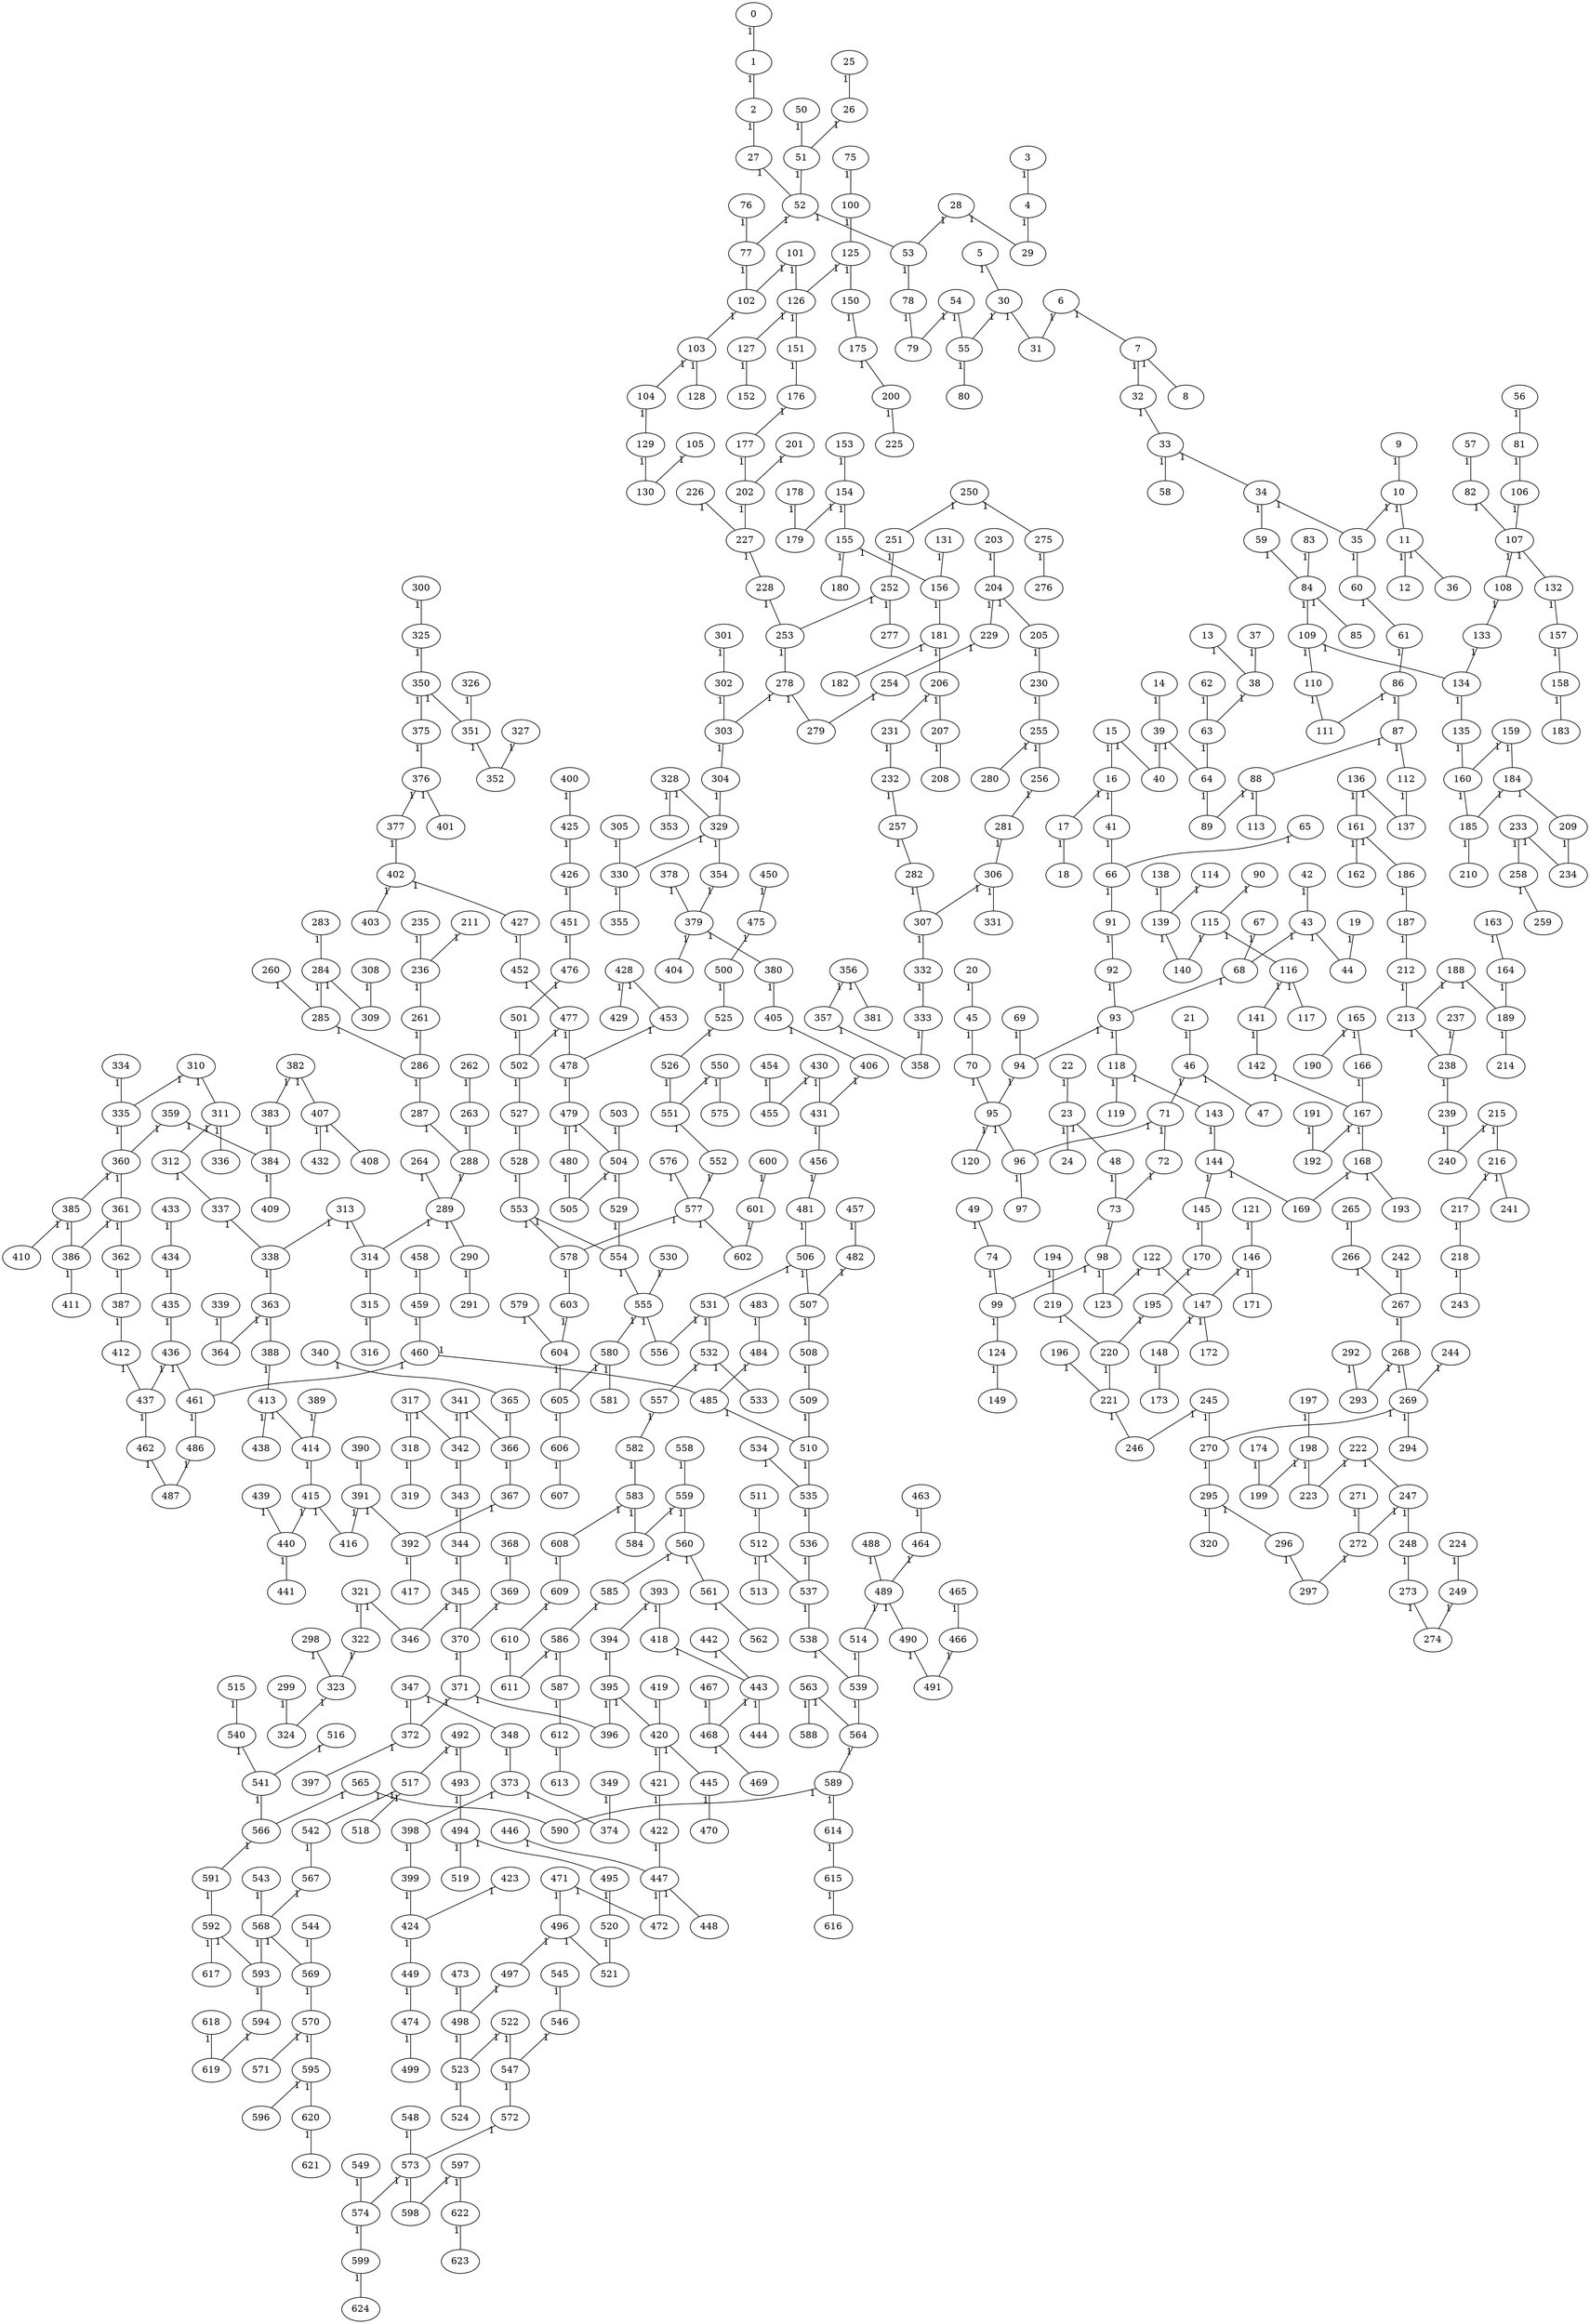 graph { 
	0--1 [taillabel = "1"]
	124--149 [taillabel = "1"]
	282--307 [taillabel = "1"]
	341--366 [taillabel = "1"]
	201--202 [taillabel = "1"]
	101--126 [taillabel = "1"]
	88--89 [taillabel = "1"]
	502--527 [taillabel = "1"]
	139--140 [taillabel = "1"]
	540--541 [taillabel = "1"]
	222--247 [taillabel = "1"]
	373--398 [taillabel = "1"]
	489--490 [taillabel = "1"]
	506--507 [taillabel = "1"]
	371--372 [taillabel = "1"]
	610--611 [taillabel = "1"]
	302--303 [taillabel = "1"]
	204--205 [taillabel = "1"]
	167--192 [taillabel = "1"]
	163--164 [taillabel = "1"]
	418--443 [taillabel = "1"]
	77--102 [taillabel = "1"]
	585--586 [taillabel = "1"]
	597--622 [taillabel = "1"]
	481--506 [taillabel = "1"]
	219--220 [taillabel = "1"]
	126--151 [taillabel = "1"]
	421--422 [taillabel = "1"]
	151--176 [taillabel = "1"]
	28--53 [taillabel = "1"]
	222--223 [taillabel = "1"]
	16--41 [taillabel = "1"]
	84--85 [taillabel = "1"]
	509--510 [taillabel = "1"]
	428--429 [taillabel = "1"]
	317--318 [taillabel = "1"]
	127--152 [taillabel = "1"]
	19--44 [taillabel = "1"]
	133--134 [taillabel = "1"]
	87--112 [taillabel = "1"]
	551--552 [taillabel = "1"]
	622--623 [taillabel = "1"]
	34--35 [taillabel = "1"]
	295--320 [taillabel = "1"]
	251--252 [taillabel = "1"]
	70--95 [taillabel = "1"]
	136--137 [taillabel = "1"]
	221--246 [taillabel = "1"]
	121--146 [taillabel = "1"]
	17--18 [taillabel = "1"]
	125--126 [taillabel = "1"]
	583--584 [taillabel = "1"]
	93--94 [taillabel = "1"]
	46--71 [taillabel = "1"]
	391--392 [taillabel = "1"]
	522--523 [taillabel = "1"]
	229--254 [taillabel = "1"]
	187--212 [taillabel = "1"]
	267--268 [taillabel = "1"]
	160--185 [taillabel = "1"]
	537--538 [taillabel = "1"]
	486--487 [taillabel = "1"]
	507--508 [taillabel = "1"]
	157--158 [taillabel = "1"]
	321--346 [taillabel = "1"]
	564--589 [taillabel = "1"]
	134--135 [taillabel = "1"]
	306--307 [taillabel = "1"]
	178--179 [taillabel = "1"]
	379--404 [taillabel = "1"]
	541--566 [taillabel = "1"]
	592--617 [taillabel = "1"]
	393--418 [taillabel = "1"]
	535--536 [taillabel = "1"]
	565--590 [taillabel = "1"]
	206--231 [taillabel = "1"]
	143--144 [taillabel = "1"]
	289--314 [taillabel = "1"]
	433--434 [taillabel = "1"]
	579--604 [taillabel = "1"]
	239--240 [taillabel = "1"]
	587--612 [taillabel = "1"]
	27--52 [taillabel = "1"]
	560--561 [taillabel = "1"]
	103--128 [taillabel = "1"]
	402--403 [taillabel = "1"]
	99--124 [taillabel = "1"]
	296--297 [taillabel = "1"]
	33--58 [taillabel = "1"]
	511--512 [taillabel = "1"]
	174--199 [taillabel = "1"]
	573--574 [taillabel = "1"]
	69--94 [taillabel = "1"]
	330--355 [taillabel = "1"]
	96--97 [taillabel = "1"]
	389--414 [taillabel = "1"]
	28--29 [taillabel = "1"]
	479--504 [taillabel = "1"]
	303--304 [taillabel = "1"]
	492--517 [taillabel = "1"]
	563--564 [taillabel = "1"]
	539--564 [taillabel = "1"]
	498--523 [taillabel = "1"]
	286--287 [taillabel = "1"]
	203--204 [taillabel = "1"]
	254--279 [taillabel = "1"]
	177--202 [taillabel = "1"]
	443--468 [taillabel = "1"]
	142--167 [taillabel = "1"]
	64--89 [taillabel = "1"]
	337--338 [taillabel = "1"]
	532--533 [taillabel = "1"]
	34--59 [taillabel = "1"]
	566--591 [taillabel = "1"]
	354--379 [taillabel = "1"]
	565--566 [taillabel = "1"]
	436--437 [taillabel = "1"]
	155--180 [taillabel = "1"]
	608--609 [taillabel = "1"]
	442--443 [taillabel = "1"]
	561--562 [taillabel = "1"]
	73--98 [taillabel = "1"]
	367--392 [taillabel = "1"]
	310--311 [taillabel = "1"]
	563--588 [taillabel = "1"]
	10--11 [taillabel = "1"]
	463--464 [taillabel = "1"]
	370--371 [taillabel = "1"]
	560--585 [taillabel = "1"]
	447--472 [taillabel = "1"]
	439--440 [taillabel = "1"]
	538--539 [taillabel = "1"]
	116--141 [taillabel = "1"]
	311--336 [taillabel = "1"]
	329--354 [taillabel = "1"]
	478--479 [taillabel = "1"]
	620--621 [taillabel = "1"]
	242--267 [taillabel = "1"]
	170--195 [taillabel = "1"]
	328--353 [taillabel = "1"]
	357--358 [taillabel = "1"]
	459--460 [taillabel = "1"]
	471--472 [taillabel = "1"]
	21--46 [taillabel = "1"]
	125--150 [taillabel = "1"]
	510--535 [taillabel = "1"]
	76--77 [taillabel = "1"]
	471--496 [taillabel = "1"]
	359--360 [taillabel = "1"]
	118--119 [taillabel = "1"]
	376--377 [taillabel = "1"]
	255--256 [taillabel = "1"]
	496--497 [taillabel = "1"]
	176--177 [taillabel = "1"]
	612--613 [taillabel = "1"]
	512--537 [taillabel = "1"]
	458--459 [taillabel = "1"]
	236--261 [taillabel = "1"]
	271--272 [taillabel = "1"]
	268--293 [taillabel = "1"]
	517--518 [taillabel = "1"]
	520--521 [taillabel = "1"]
	104--129 [taillabel = "1"]
	534--535 [taillabel = "1"]
	332--333 [taillabel = "1"]
	54--55 [taillabel = "1"]
	228--253 [taillabel = "1"]
	41--66 [taillabel = "1"]
	361--362 [taillabel = "1"]
	11--36 [taillabel = "1"]
	419--420 [taillabel = "1"]
	20--45 [taillabel = "1"]
	175--200 [taillabel = "1"]
	379--380 [taillabel = "1"]
	334--335 [taillabel = "1"]
	554--555 [taillabel = "1"]
	351--352 [taillabel = "1"]
	398--399 [taillabel = "1"]
	308--309 [taillabel = "1"]
	391--416 [taillabel = "1"]
	430--431 [taillabel = "1"]
	424--449 [taillabel = "1"]
	591--592 [taillabel = "1"]
	339--364 [taillabel = "1"]
	252--253 [taillabel = "1"]
	7--8 [taillabel = "1"]
	423--424 [taillabel = "1"]
	284--309 [taillabel = "1"]
	559--560 [taillabel = "1"]
	295--296 [taillabel = "1"]
	434--435 [taillabel = "1"]
	589--614 [taillabel = "1"]
	445--470 [taillabel = "1"]
	56--81 [taillabel = "1"]
	247--248 [taillabel = "1"]
	305--330 [taillabel = "1"]
	335--360 [taillabel = "1"]
	39--64 [taillabel = "1"]
	414--415 [taillabel = "1"]
	570--571 [taillabel = "1"]
	343--344 [taillabel = "1"]
	71--96 [taillabel = "1"]
	269--294 [taillabel = "1"]
	53--78 [taillabel = "1"]
	181--206 [taillabel = "1"]
	131--156 [taillabel = "1"]
	413--414 [taillabel = "1"]
	446--447 [taillabel = "1"]
	110--111 [taillabel = "1"]
	114--139 [taillabel = "1"]
	135--160 [taillabel = "1"]
	544--569 [taillabel = "1"]
	227--228 [taillabel = "1"]
	609--610 [taillabel = "1"]
	68--93 [taillabel = "1"]
	366--367 [taillabel = "1"]
	550--551 [taillabel = "1"]
	393--394 [taillabel = "1"]
	115--116 [taillabel = "1"]
	363--364 [taillabel = "1"]
	420--445 [taillabel = "1"]
	522--547 [taillabel = "1"]
	188--213 [taillabel = "1"]
	501--502 [taillabel = "1"]
	30--31 [taillabel = "1"]
	253--278 [taillabel = "1"]
	580--581 [taillabel = "1"]
	350--375 [taillabel = "1"]
	202--227 [taillabel = "1"]
	54--79 [taillabel = "1"]
	529--554 [taillabel = "1"]
	211--236 [taillabel = "1"]
	313--314 [taillabel = "1"]
	362--387 [taillabel = "1"]
	252--277 [taillabel = "1"]
	63--64 [taillabel = "1"]
	51--52 [taillabel = "1"]
	517--542 [taillabel = "1"]
	451--476 [taillabel = "1"]
	390--391 [taillabel = "1"]
	422--447 [taillabel = "1"]
	514--539 [taillabel = "1"]
	372--397 [taillabel = "1"]
	205--230 [taillabel = "1"]
	215--240 [taillabel = "1"]
	52--53 [taillabel = "1"]
	573--598 [taillabel = "1"]
	494--519 [taillabel = "1"]
	215--216 [taillabel = "1"]
	264--289 [taillabel = "1"]
	204--229 [taillabel = "1"]
	436--461 [taillabel = "1"]
	102--103 [taillabel = "1"]
	304--329 [taillabel = "1"]
	90--115 [taillabel = "1"]
	569--570 [taillabel = "1"]
	272--297 [taillabel = "1"]
	15--16 [taillabel = "1"]
	10--35 [taillabel = "1"]
	33--34 [taillabel = "1"]
	59--84 [taillabel = "1"]
	159--184 [taillabel = "1"]
	52--77 [taillabel = "1"]
	443--444 [taillabel = "1"]
	207--208 [taillabel = "1"]
	161--186 [taillabel = "1"]
	100--125 [taillabel = "1"]
	597--598 [taillabel = "1"]
	107--108 [taillabel = "1"]
	490--491 [taillabel = "1"]
	258--259 [taillabel = "1"]
	155--156 [taillabel = "1"]
	161--162 [taillabel = "1"]
	106--107 [taillabel = "1"]
	595--596 [taillabel = "1"]
	312--337 [taillabel = "1"]
	405--406 [taillabel = "1"]
	345--346 [taillabel = "1"]
	392--417 [taillabel = "1"]
	342--343 [taillabel = "1"]
	338--363 [taillabel = "1"]
	477--502 [taillabel = "1"]
	361--386 [taillabel = "1"]
	464--489 [taillabel = "1"]
	14--39 [taillabel = "1"]
	247--272 [taillabel = "1"]
	412--437 [taillabel = "1"]
	62--63 [taillabel = "1"]
	218--243 [taillabel = "1"]
	220--221 [taillabel = "1"]
	250--275 [taillabel = "1"]
	603--604 [taillabel = "1"]
	83--84 [taillabel = "1"]
	322--323 [taillabel = "1"]
	248--273 [taillabel = "1"]
	479--480 [taillabel = "1"]
	217--218 [taillabel = "1"]
	497--498 [taillabel = "1"]
	415--416 [taillabel = "1"]
	345--370 [taillabel = "1"]
	287--288 [taillabel = "1"]
	115--140 [taillabel = "1"]
	118--143 [taillabel = "1"]
	141--142 [taillabel = "1"]
	9--10 [taillabel = "1"]
	15--40 [taillabel = "1"]
	136--161 [taillabel = "1"]
	415--440 [taillabel = "1"]
	32--33 [taillabel = "1"]
	568--569 [taillabel = "1"]
	11--12 [taillabel = "1"]
	580--605 [taillabel = "1"]
	496--521 [taillabel = "1"]
	395--420 [taillabel = "1"]
	589--590 [taillabel = "1"]
	329--330 [taillabel = "1"]
	67--68 [taillabel = "1"]
	557--582 [taillabel = "1"]
	466--491 [taillabel = "1"]
	477--478 [taillabel = "1"]
	468--469 [taillabel = "1"]
	427--452 [taillabel = "1"]
	82--107 [taillabel = "1"]
	388--413 [taillabel = "1"]
	543--568 [taillabel = "1"]
	37--38 [taillabel = "1"]
	306--331 [taillabel = "1"]
	288--289 [taillabel = "1"]
	317--342 [taillabel = "1"]
	474--499 [taillabel = "1"]
	380--405 [taillabel = "1"]
	512--513 [taillabel = "1"]
	349--374 [taillabel = "1"]
	449--474 [taillabel = "1"]
	116--117 [taillabel = "1"]
	72--73 [taillabel = "1"]
	191--192 [taillabel = "1"]
	232--257 [taillabel = "1"]
	165--166 [taillabel = "1"]
	350--351 [taillabel = "1"]
	489--514 [taillabel = "1"]
	553--578 [taillabel = "1"]
	166--167 [taillabel = "1"]
	460--461 [taillabel = "1"]
	290--291 [taillabel = "1"]
	94--95 [taillabel = "1"]
	365--366 [taillabel = "1"]
	196--221 [taillabel = "1"]
	555--580 [taillabel = "1"]
	347--372 [taillabel = "1"]
	387--412 [taillabel = "1"]
	340--365 [taillabel = "1"]
	323--324 [taillabel = "1"]
	43--44 [taillabel = "1"]
	285--286 [taillabel = "1"]
	250--251 [taillabel = "1"]
	278--279 [taillabel = "1"]
	504--529 [taillabel = "1"]
	435--436 [taillabel = "1"]
	87--88 [taillabel = "1"]
	313--338 [taillabel = "1"]
	88--113 [taillabel = "1"]
	164--189 [taillabel = "1"]
	399--424 [taillabel = "1"]
	269--270 [taillabel = "1"]
	328--329 [taillabel = "1"]
	186--187 [taillabel = "1"]
	373--374 [taillabel = "1"]
	333--358 [taillabel = "1"]
	168--193 [taillabel = "1"]
	144--145 [taillabel = "1"]
	523--524 [taillabel = "1"]
	109--134 [taillabel = "1"]
	315--316 [taillabel = "1"]
	245--246 [taillabel = "1"]
	341--342 [taillabel = "1"]
	526--551 [taillabel = "1"]
	593--594 [taillabel = "1"]
	311--312 [taillabel = "1"]
	570--595 [taillabel = "1"]
	43--68 [taillabel = "1"]
	395--396 [taillabel = "1"]
	284--285 [taillabel = "1"]
	420--421 [taillabel = "1"]
	237--238 [taillabel = "1"]
	310--335 [taillabel = "1"]
	65--66 [taillabel = "1"]
	488--489 [taillabel = "1"]
	263--288 [taillabel = "1"]
	555--556 [taillabel = "1"]
	547--572 [taillabel = "1"]
	307--332 [taillabel = "1"]
	93--118 [taillabel = "1"]
	16--17 [taillabel = "1"]
	144--169 [taillabel = "1"]
	568--593 [taillabel = "1"]
	314--315 [taillabel = "1"]
	440--441 [taillabel = "1"]
	532--557 [taillabel = "1"]
	394--395 [taillabel = "1"]
	407--408 [taillabel = "1"]
	103--104 [taillabel = "1"]
	376--401 [taillabel = "1"]
	154--179 [taillabel = "1"]
	45--70 [taillabel = "1"]
	576--577 [taillabel = "1"]
	278--303 [taillabel = "1"]
	257--282 [taillabel = "1"]
	101--102 [taillabel = "1"]
	146--147 [taillabel = "1"]
	426--451 [taillabel = "1"]
	256--281 [taillabel = "1"]
	407--432 [taillabel = "1"]
	7--32 [taillabel = "1"]
	78--79 [taillabel = "1"]
	493--494 [taillabel = "1"]
	494--495 [taillabel = "1"]
	406--431 [taillabel = "1"]
	4--29 [taillabel = "1"]
	482--507 [taillabel = "1"]
	168--169 [taillabel = "1"]
	200--225 [taillabel = "1"]
	230--255 [taillabel = "1"]
	212--213 [taillabel = "1"]
	492--493 [taillabel = "1"]
	572--573 [taillabel = "1"]
	516--541 [taillabel = "1"]
	546--547 [taillabel = "1"]
	542--567 [taillabel = "1"]
	347--348 [taillabel = "1"]
	216--217 [taillabel = "1"]
	495--520 [taillabel = "1"]
	95--96 [taillabel = "1"]
	23--24 [taillabel = "1"]
	281--306 [taillabel = "1"]
	461--486 [taillabel = "1"]
	61--86 [taillabel = "1"]
	188--189 [taillabel = "1"]
	595--620 [taillabel = "1"]
	273--274 [taillabel = "1"]
	60--61 [taillabel = "1"]
	467--468 [taillabel = "1"]
	275--276 [taillabel = "1"]
	567--568 [taillabel = "1"]
	506--531 [taillabel = "1"]
	583--608 [taillabel = "1"]
	552--577 [taillabel = "1"]
	129--130 [taillabel = "1"]
	503--504 [taillabel = "1"]
	383--384 [taillabel = "1"]
	515--540 [taillabel = "1"]
	146--171 [taillabel = "1"]
	363--388 [taillabel = "1"]
	261--286 [taillabel = "1"]
	500--525 [taillabel = "1"]
	530--555 [taillabel = "1"]
	159--160 [taillabel = "1"]
	262--263 [taillabel = "1"]
	30--55 [taillabel = "1"]
	475--500 [taillabel = "1"]
	107--132 [taillabel = "1"]
	46--47 [taillabel = "1"]
	150--175 [taillabel = "1"]
	35--60 [taillabel = "1"]
	431--456 [taillabel = "1"]
	132--157 [taillabel = "1"]
	189--214 [taillabel = "1"]
	238--239 [taillabel = "1"]
	371--396 [taillabel = "1"]
	386--411 [taillabel = "1"]
	2--27 [taillabel = "1"]
	508--509 [taillabel = "1"]
	147--172 [taillabel = "1"]
	614--615 [taillabel = "1"]
	154--155 [taillabel = "1"]
	485--510 [taillabel = "1"]
	71--72 [taillabel = "1"]
	26--51 [taillabel = "1"]
	268--269 [taillabel = "1"]
	109--110 [taillabel = "1"]
	292--293 [taillabel = "1"]
	108--133 [taillabel = "1"]
	167--168 [taillabel = "1"]
	402--427 [taillabel = "1"]
	531--532 [taillabel = "1"]
	23--48 [taillabel = "1"]
	3--4 [taillabel = "1"]
	356--381 [taillabel = "1"]
	586--587 [taillabel = "1"]
	599--624 [taillabel = "1"]
	460--485 [taillabel = "1"]
	344--345 [taillabel = "1"]
	456--481 [taillabel = "1"]
	39--40 [taillabel = "1"]
	181--182 [taillabel = "1"]
	245--270 [taillabel = "1"]
	195--220 [taillabel = "1"]
	6--7 [taillabel = "1"]
	454--455 [taillabel = "1"]
	360--361 [taillabel = "1"]
	98--99 [taillabel = "1"]
	270--295 [taillabel = "1"]
	86--87 [taillabel = "1"]
	66--91 [taillabel = "1"]
	95--120 [taillabel = "1"]
	545--546 [taillabel = "1"]
	145--170 [taillabel = "1"]
	249--274 [taillabel = "1"]
	548--573 [taillabel = "1"]
	112--137 [taillabel = "1"]
	25--26 [taillabel = "1"]
	57--82 [taillabel = "1"]
	377--402 [taillabel = "1"]
	98--123 [taillabel = "1"]
	480--505 [taillabel = "1"]
	452--477 [taillabel = "1"]
	231--232 [taillabel = "1"]
	255--280 [taillabel = "1"]
	601--602 [taillabel = "1"]
	348--373 [taillabel = "1"]
	382--383 [taillabel = "1"]
	38--63 [taillabel = "1"]
	48--73 [taillabel = "1"]
	158--183 [taillabel = "1"]
	428--453 [taillabel = "1"]
	384--409 [taillabel = "1"]
	13--38 [taillabel = "1"]
	75--100 [taillabel = "1"]
	206--207 [taillabel = "1"]
	92--93 [taillabel = "1"]
	385--386 [taillabel = "1"]
	375--376 [taillabel = "1"]
	369--370 [taillabel = "1"]
	91--92 [taillabel = "1"]
	148--173 [taillabel = "1"]
	194--219 [taillabel = "1"]
	325--350 [taillabel = "1"]
	453--478 [taillabel = "1"]
	213--238 [taillabel = "1"]
	81--106 [taillabel = "1"]
	184--209 [taillabel = "1"]
	484--485 [taillabel = "1"]
	289--290 [taillabel = "1"]
	425--426 [taillabel = "1"]
	156--181 [taillabel = "1"]
	413--438 [taillabel = "1"]
	301--302 [taillabel = "1"]
	185--210 [taillabel = "1"]
	165--190 [taillabel = "1"]
	385--410 [taillabel = "1"]
	582--583 [taillabel = "1"]
	594--619 [taillabel = "1"]
	138--139 [taillabel = "1"]
	6--31 [taillabel = "1"]
	450--475 [taillabel = "1"]
	574--599 [taillabel = "1"]
	50--51 [taillabel = "1"]
	618--619 [taillabel = "1"]
	266--267 [taillabel = "1"]
	586--611 [taillabel = "1"]
	592--593 [taillabel = "1"]
	84--109 [taillabel = "1"]
	525--526 [taillabel = "1"]
	476--501 [taillabel = "1"]
	531--556 [taillabel = "1"]
	578--603 [taillabel = "1"]
	577--578 [taillabel = "1"]
	299--324 [taillabel = "1"]
	326--351 [taillabel = "1"]
	550--575 [taillabel = "1"]
	216--241 [taillabel = "1"]
	359--384 [taillabel = "1"]
	233--234 [taillabel = "1"]
	235--236 [taillabel = "1"]
	318--319 [taillabel = "1"]
	244--269 [taillabel = "1"]
	126--127 [taillabel = "1"]
	265--266 [taillabel = "1"]
	74--99 [taillabel = "1"]
	437--462 [taillabel = "1"]
	368--369 [taillabel = "1"]
	604--605 [taillabel = "1"]
	327--352 [taillabel = "1"]
	321--322 [taillabel = "1"]
	105--130 [taillabel = "1"]
	224--249 [taillabel = "1"]
	209--234 [taillabel = "1"]
	504--505 [taillabel = "1"]
	5--30 [taillabel = "1"]
	457--482 [taillabel = "1"]
	233--258 [taillabel = "1"]
	298--323 [taillabel = "1"]
	300--325 [taillabel = "1"]
	86--111 [taillabel = "1"]
	558--559 [taillabel = "1"]
	430--455 [taillabel = "1"]
	49--74 [taillabel = "1"]
	400--425 [taillabel = "1"]
	122--123 [taillabel = "1"]
	147--148 [taillabel = "1"]
	473--498 [taillabel = "1"]
	605--606 [taillabel = "1"]
	528--553 [taillabel = "1"]
	55--80 [taillabel = "1"]
	615--616 [taillabel = "1"]
	465--466 [taillabel = "1"]
	382--407 [taillabel = "1"]
	226--227 [taillabel = "1"]
	42--43 [taillabel = "1"]
	122--147 [taillabel = "1"]
	356--357 [taillabel = "1"]
	260--285 [taillabel = "1"]
	283--284 [taillabel = "1"]
	549--574 [taillabel = "1"]
	606--607 [taillabel = "1"]
	559--584 [taillabel = "1"]
	153--154 [taillabel = "1"]
	22--23 [taillabel = "1"]
	198--223 [taillabel = "1"]
	577--602 [taillabel = "1"]
	462--487 [taillabel = "1"]
	184--185 [taillabel = "1"]
	483--484 [taillabel = "1"]
	198--199 [taillabel = "1"]
	1--2 [taillabel = "1"]
	447--448 [taillabel = "1"]
	197--198 [taillabel = "1"]
	378--379 [taillabel = "1"]
	600--601 [taillabel = "1"]
	553--554 [taillabel = "1"]
	360--385 [taillabel = "1"]
	527--528 [taillabel = "1"]
	536--537 [taillabel = "1"]
	0
	1
	2
	3
	4
	5
	6
	7
	8
	9
	10
	11
	12
	13
	14
	15
	16
	17
	18
	19
	20
	21
	22
	23
	24
	25
	26
	27
	28
	29
	30
	31
	32
	33
	34
	35
	36
	37
	38
	39
	40
	41
	42
	43
	44
	45
	46
	47
	48
	49
	50
	51
	52
	53
	54
	55
	56
	57
	58
	59
	60
	61
	62
	63
	64
	65
	66
	67
	68
	69
	70
	71
	72
	73
	74
	75
	76
	77
	78
	79
	80
	81
	82
	83
	84
	85
	86
	87
	88
	89
	90
	91
	92
	93
	94
	95
	96
	97
	98
	99
	100
	101
	102
	103
	104
	105
	106
	107
	108
	109
	110
	111
	112
	113
	114
	115
	116
	117
	118
	119
	120
	121
	122
	123
	124
	125
	126
	127
	128
	129
	130
	131
	132
	133
	134
	135
	136
	137
	138
	139
	140
	141
	142
	143
	144
	145
	146
	147
	148
	149
	150
	151
	152
	153
	154
	155
	156
	157
	158
	159
	160
	161
	162
	163
	164
	165
	166
	167
	168
	169
	170
	171
	172
	173
	174
	175
	176
	177
	178
	179
	180
	181
	182
	183
	184
	185
	186
	187
	188
	189
	190
	191
	192
	193
	194
	195
	196
	197
	198
	199
	200
	201
	202
	203
	204
	205
	206
	207
	208
	209
	210
	211
	212
	213
	214
	215
	216
	217
	218
	219
	220
	221
	222
	223
	224
	225
	226
	227
	228
	229
	230
	231
	232
	233
	234
	235
	236
	237
	238
	239
	240
	241
	242
	243
	244
	245
	246
	247
	248
	249
	250
	251
	252
	253
	254
	255
	256
	257
	258
	259
	260
	261
	262
	263
	264
	265
	266
	267
	268
	269
	270
	271
	272
	273
	274
	275
	276
	277
	278
	279
	280
	281
	282
	283
	284
	285
	286
	287
	288
	289
	290
	291
	292
	293
	294
	295
	296
	297
	298
	299
	300
	301
	302
	303
	304
	305
	306
	307
	308
	309
	310
	311
	312
	313
	314
	315
	316
	317
	318
	319
	320
	321
	322
	323
	324
	325
	326
	327
	328
	329
	330
	331
	332
	333
	334
	335
	336
	337
	338
	339
	340
	341
	342
	343
	344
	345
	346
	347
	348
	349
	350
	351
	352
	353
	354
	355
	356
	357
	358
	359
	360
	361
	362
	363
	364
	365
	366
	367
	368
	369
	370
	371
	372
	373
	374
	375
	376
	377
	378
	379
	380
	381
	382
	383
	384
	385
	386
	387
	388
	389
	390
	391
	392
	393
	394
	395
	396
	397
	398
	399
	400
	401
	402
	403
	404
	405
	406
	407
	408
	409
	410
	411
	412
	413
	414
	415
	416
	417
	418
	419
	420
	421
	422
	423
	424
	425
	426
	427
	428
	429
	430
	431
	432
	433
	434
	435
	436
	437
	438
	439
	440
	441
	442
	443
	444
	445
	446
	447
	448
	449
	450
	451
	452
	453
	454
	455
	456
	457
	458
	459
	460
	461
	462
	463
	464
	465
	466
	467
	468
	469
	470
	471
	472
	473
	474
	475
	476
	477
	478
	479
	480
	481
	482
	483
	484
	485
	486
	487
	488
	489
	490
	491
	492
	493
	494
	495
	496
	497
	498
	499
	500
	501
	502
	503
	504
	505
	506
	507
	508
	509
	510
	511
	512
	513
	514
	515
	516
	517
	518
	519
	520
	521
	522
	523
	524
	525
	526
	527
	528
	529
	530
	531
	532
	533
	534
	535
	536
	537
	538
	539
	540
	541
	542
	543
	544
	545
	546
	547
	548
	549
	550
	551
	552
	553
	554
	555
	556
	557
	558
	559
	560
	561
	562
	563
	564
	565
	566
	567
	568
	569
	570
	571
	572
	573
	574
	575
	576
	577
	578
	579
	580
	581
	582
	583
	584
	585
	586
	587
	588
	589
	590
	591
	592
	593
	594
	595
	596
	597
	598
	599
	600
	601
	602
	603
	604
	605
	606
	607
	608
	609
	610
	611
	612
	613
	614
	615
	616
	617
	618
	619
	620
	621
	622
	623
	624
} 
